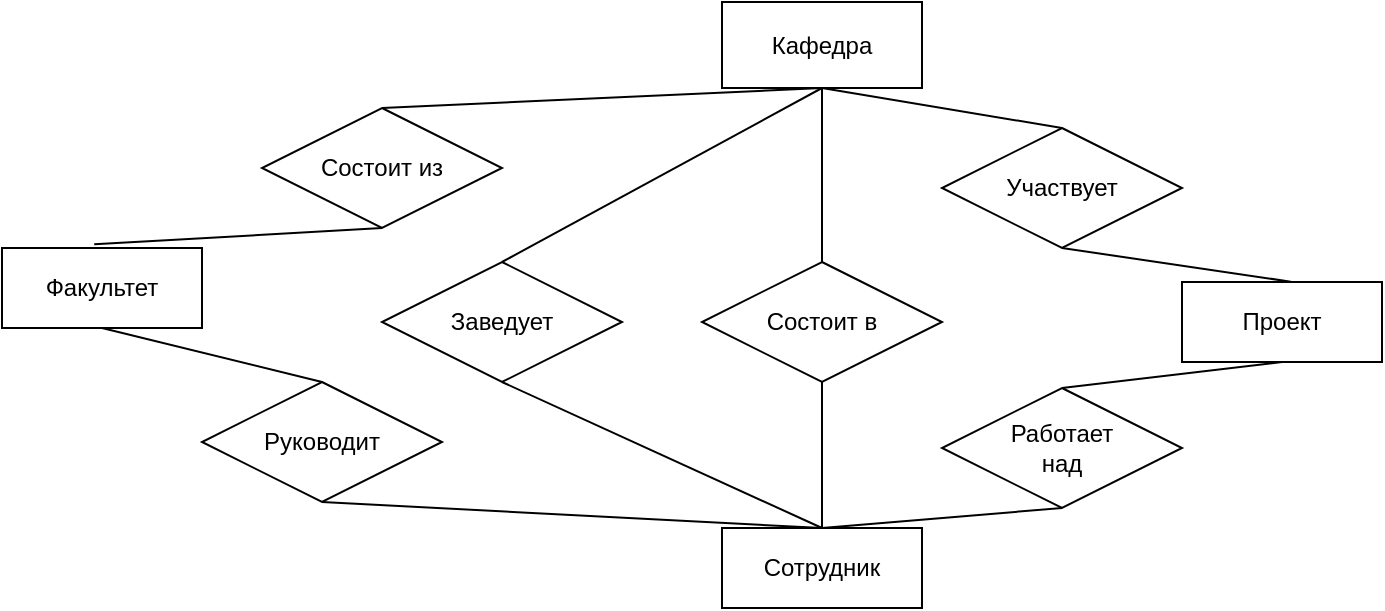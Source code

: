 <mxfile version="14.2.4" type="github">
  <diagram id="R2lEEEUBdFMjLlhIrx00" name="Page-1">
    <mxGraphModel dx="813" dy="409" grid="1" gridSize="10" guides="1" tooltips="1" connect="1" arrows="1" fold="1" page="1" pageScale="1" pageWidth="1169" pageHeight="827" math="0" shadow="0" extFonts="Permanent Marker^https://fonts.googleapis.com/css?family=Permanent+Marker">
      <root>
        <mxCell id="0" />
        <mxCell id="1" parent="0" />
        <mxCell id="TyF6mIICo5NyvElbE3Uj-1" value="Кафедра" style="whiteSpace=wrap;html=1;align=center;" parent="1" vertex="1">
          <mxGeometry x="570" y="127" width="100" height="43" as="geometry" />
        </mxCell>
        <mxCell id="TyF6mIICo5NyvElbE3Uj-2" value="Сотрудник" style="whiteSpace=wrap;html=1;align=center;" parent="1" vertex="1">
          <mxGeometry x="570" y="390" width="100" height="40" as="geometry" />
        </mxCell>
        <mxCell id="TyF6mIICo5NyvElbE3Uj-4" value="Проект" style="whiteSpace=wrap;html=1;align=center;" parent="1" vertex="1">
          <mxGeometry x="800" y="267" width="100" height="40" as="geometry" />
        </mxCell>
        <mxCell id="TyF6mIICo5NyvElbE3Uj-5" value="Состоит в" style="shape=rhombus;perimeter=rhombusPerimeter;whiteSpace=wrap;html=1;align=center;" parent="1" vertex="1">
          <mxGeometry x="560" y="257" width="120" height="60" as="geometry" />
        </mxCell>
        <mxCell id="TyF6mIICo5NyvElbE3Uj-6" value="&lt;div&gt;Работает &lt;br&gt;&lt;/div&gt;&lt;div&gt;над&lt;/div&gt;" style="shape=rhombus;perimeter=rhombusPerimeter;whiteSpace=wrap;html=1;align=center;" parent="1" vertex="1">
          <mxGeometry x="680" y="320" width="120" height="60" as="geometry" />
        </mxCell>
        <mxCell id="TyF6mIICo5NyvElbE3Uj-7" value="Заведует" style="shape=rhombus;perimeter=rhombusPerimeter;whiteSpace=wrap;html=1;align=center;" parent="1" vertex="1">
          <mxGeometry x="400" y="257" width="120" height="60" as="geometry" />
        </mxCell>
        <mxCell id="TyF6mIICo5NyvElbE3Uj-8" value="" style="endArrow=none;html=1;rounded=0;exitX=0.5;exitY=1;exitDx=0;exitDy=0;entryX=0.5;entryY=0;entryDx=0;entryDy=0;" parent="1" source="TyF6mIICo5NyvElbE3Uj-7" target="TyF6mIICo5NyvElbE3Uj-2" edge="1">
          <mxGeometry relative="1" as="geometry">
            <mxPoint x="570" y="530" as="sourcePoint" />
            <mxPoint x="730" y="530" as="targetPoint" />
          </mxGeometry>
        </mxCell>
        <mxCell id="TyF6mIICo5NyvElbE3Uj-9" value="" style="endArrow=none;html=1;rounded=0;exitX=0.5;exitY=1;exitDx=0;exitDy=0;" parent="1" source="TyF6mIICo5NyvElbE3Uj-5" target="TyF6mIICo5NyvElbE3Uj-2" edge="1">
          <mxGeometry relative="1" as="geometry">
            <mxPoint x="570" y="530" as="sourcePoint" />
            <mxPoint x="730" y="530" as="targetPoint" />
          </mxGeometry>
        </mxCell>
        <mxCell id="TyF6mIICo5NyvElbE3Uj-10" value="" style="endArrow=none;html=1;rounded=0;entryX=0.5;entryY=1;entryDx=0;entryDy=0;" parent="1" target="TyF6mIICo5NyvElbE3Uj-6" edge="1">
          <mxGeometry relative="1" as="geometry">
            <mxPoint x="620" y="390" as="sourcePoint" />
            <mxPoint x="730" y="530" as="targetPoint" />
          </mxGeometry>
        </mxCell>
        <mxCell id="TyF6mIICo5NyvElbE3Uj-11" value="" style="endArrow=none;html=1;rounded=0;exitX=0.5;exitY=1;exitDx=0;exitDy=0;entryX=0.5;entryY=0;entryDx=0;entryDy=0;" parent="1" source="TyF6mIICo5NyvElbE3Uj-4" target="TyF6mIICo5NyvElbE3Uj-6" edge="1">
          <mxGeometry relative="1" as="geometry">
            <mxPoint x="560" y="450" as="sourcePoint" />
            <mxPoint x="733" y="320" as="targetPoint" />
          </mxGeometry>
        </mxCell>
        <mxCell id="TyF6mIICo5NyvElbE3Uj-12" value="" style="endArrow=none;html=1;rounded=0;exitX=0.5;exitY=1;exitDx=0;exitDy=0;entryX=0.5;entryY=0;entryDx=0;entryDy=0;" parent="1" source="TyF6mIICo5NyvElbE3Uj-1" target="TyF6mIICo5NyvElbE3Uj-5" edge="1">
          <mxGeometry relative="1" as="geometry">
            <mxPoint x="560" y="330" as="sourcePoint" />
            <mxPoint x="720" y="330" as="targetPoint" />
          </mxGeometry>
        </mxCell>
        <mxCell id="TyF6mIICo5NyvElbE3Uj-13" value="" style="endArrow=none;html=1;rounded=0;exitX=0.5;exitY=0;exitDx=0;exitDy=0;entryX=0.5;entryY=1;entryDx=0;entryDy=0;" parent="1" source="TyF6mIICo5NyvElbE3Uj-7" target="TyF6mIICo5NyvElbE3Uj-1" edge="1">
          <mxGeometry relative="1" as="geometry">
            <mxPoint x="560" y="330" as="sourcePoint" />
            <mxPoint x="720" y="330" as="targetPoint" />
          </mxGeometry>
        </mxCell>
        <mxCell id="TyF6mIICo5NyvElbE3Uj-14" value="Участвует" style="shape=rhombus;perimeter=rhombusPerimeter;whiteSpace=wrap;html=1;align=center;" parent="1" vertex="1">
          <mxGeometry x="680" y="190" width="120" height="60" as="geometry" />
        </mxCell>
        <mxCell id="TyF6mIICo5NyvElbE3Uj-15" value="" style="endArrow=none;html=1;rounded=0;exitX=0.5;exitY=1;exitDx=0;exitDy=0;entryX=0.5;entryY=0;entryDx=0;entryDy=0;" parent="1" source="TyF6mIICo5NyvElbE3Uj-1" target="TyF6mIICo5NyvElbE3Uj-14" edge="1">
          <mxGeometry relative="1" as="geometry">
            <mxPoint x="560" y="330" as="sourcePoint" />
            <mxPoint x="720" y="330" as="targetPoint" />
          </mxGeometry>
        </mxCell>
        <mxCell id="TyF6mIICo5NyvElbE3Uj-16" value="" style="endArrow=none;html=1;rounded=0;exitX=0.5;exitY=1;exitDx=0;exitDy=0;entryX=0.544;entryY=-0.004;entryDx=0;entryDy=0;entryPerimeter=0;" parent="1" source="TyF6mIICo5NyvElbE3Uj-14" target="TyF6mIICo5NyvElbE3Uj-4" edge="1">
          <mxGeometry relative="1" as="geometry">
            <mxPoint x="640" y="327" as="sourcePoint" />
            <mxPoint x="800" y="327" as="targetPoint" />
          </mxGeometry>
        </mxCell>
        <mxCell id="V0ueW-fKSgQHRMRzVjqf-1" value="Факультет" style="whiteSpace=wrap;html=1;align=center;" vertex="1" parent="1">
          <mxGeometry x="210" y="250" width="100" height="40" as="geometry" />
        </mxCell>
        <mxCell id="V0ueW-fKSgQHRMRzVjqf-2" value="Состоит из" style="shape=rhombus;perimeter=rhombusPerimeter;whiteSpace=wrap;html=1;align=center;" vertex="1" parent="1">
          <mxGeometry x="340" y="180" width="120" height="60" as="geometry" />
        </mxCell>
        <mxCell id="V0ueW-fKSgQHRMRzVjqf-5" value="Руководит" style="shape=rhombus;perimeter=rhombusPerimeter;whiteSpace=wrap;html=1;align=center;" vertex="1" parent="1">
          <mxGeometry x="310" y="317" width="120" height="60" as="geometry" />
        </mxCell>
        <mxCell id="V0ueW-fKSgQHRMRzVjqf-6" value="" style="endArrow=none;html=1;rounded=0;entryX=0.5;entryY=0;entryDx=0;entryDy=0;exitX=0.5;exitY=1;exitDx=0;exitDy=0;" edge="1" parent="1" source="V0ueW-fKSgQHRMRzVjqf-1" target="V0ueW-fKSgQHRMRzVjqf-5">
          <mxGeometry relative="1" as="geometry">
            <mxPoint x="260" y="80" as="sourcePoint" />
            <mxPoint x="620" y="230" as="targetPoint" />
          </mxGeometry>
        </mxCell>
        <mxCell id="V0ueW-fKSgQHRMRzVjqf-7" value="" style="endArrow=none;html=1;rounded=0;exitX=0.5;exitY=1;exitDx=0;exitDy=0;" edge="1" parent="1" source="V0ueW-fKSgQHRMRzVjqf-5">
          <mxGeometry relative="1" as="geometry">
            <mxPoint x="460" y="230" as="sourcePoint" />
            <mxPoint x="620" y="390" as="targetPoint" />
          </mxGeometry>
        </mxCell>
        <mxCell id="V0ueW-fKSgQHRMRzVjqf-8" value="" style="endArrow=none;html=1;rounded=0;exitX=0.5;exitY=0;exitDx=0;exitDy=0;" edge="1" parent="1" source="V0ueW-fKSgQHRMRzVjqf-2">
          <mxGeometry relative="1" as="geometry">
            <mxPoint x="460" y="230" as="sourcePoint" />
            <mxPoint x="620" y="170" as="targetPoint" />
          </mxGeometry>
        </mxCell>
        <mxCell id="V0ueW-fKSgQHRMRzVjqf-9" value="" style="endArrow=none;html=1;rounded=0;entryX=0.5;entryY=1;entryDx=0;entryDy=0;exitX=0.461;exitY=-0.046;exitDx=0;exitDy=0;exitPerimeter=0;" edge="1" parent="1" source="V0ueW-fKSgQHRMRzVjqf-1" target="V0ueW-fKSgQHRMRzVjqf-2">
          <mxGeometry relative="1" as="geometry">
            <mxPoint x="460" y="230" as="sourcePoint" />
            <mxPoint x="620" y="230" as="targetPoint" />
          </mxGeometry>
        </mxCell>
      </root>
    </mxGraphModel>
  </diagram>
</mxfile>
